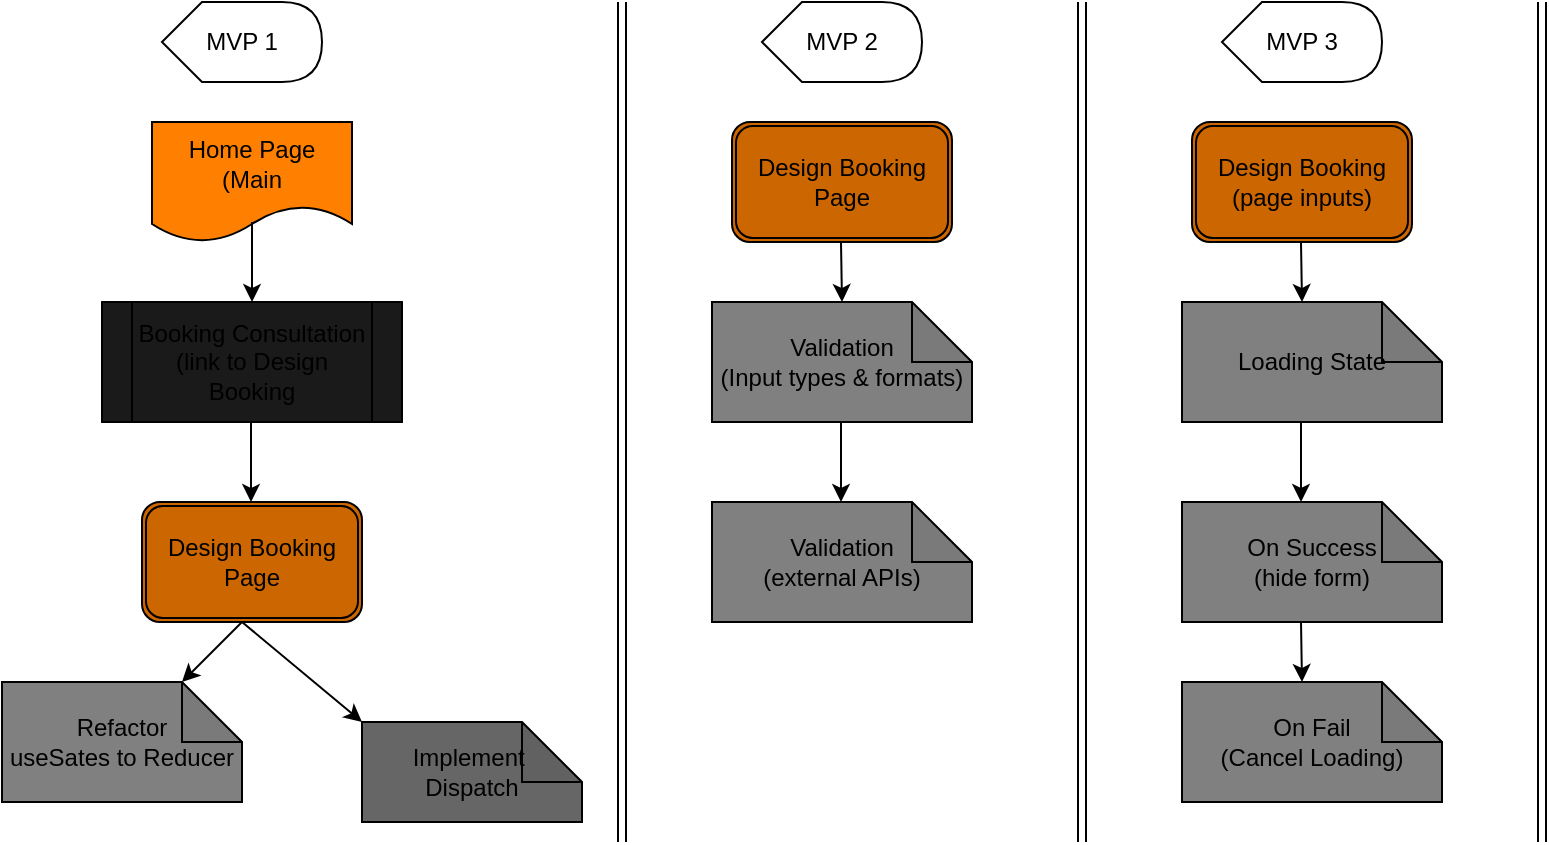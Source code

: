 <mxfile>
    <diagram id="SfX3-IJzyPZDSuB9qDyr" name="Page-1">
        <mxGraphModel dx="982" dy="436" grid="1" gridSize="10" guides="1" tooltips="1" connect="1" arrows="1" fold="1" page="1" pageScale="1" pageWidth="850" pageHeight="1100" math="0" shadow="0">
            <root>
                <mxCell id="0"/>
                <mxCell id="1" parent="0"/>
                <mxCell id="5" value="MVP 1" style="shape=display;whiteSpace=wrap;html=1;" vertex="1" parent="1">
                    <mxGeometry x="100" y="120" width="80" height="40" as="geometry"/>
                </mxCell>
                <mxCell id="6" value="MVP 2" style="shape=display;whiteSpace=wrap;html=1;" vertex="1" parent="1">
                    <mxGeometry x="400" y="120" width="80" height="40" as="geometry"/>
                </mxCell>
                <mxCell id="7" value="MVP 3" style="shape=display;whiteSpace=wrap;html=1;" vertex="1" parent="1">
                    <mxGeometry x="630" y="120" width="80" height="40" as="geometry"/>
                </mxCell>
                <mxCell id="12" value="Home Page &lt;br&gt;(Main" style="shape=document;whiteSpace=wrap;html=1;boundedLbl=1;fillColor=#FF8000;" vertex="1" parent="1">
                    <mxGeometry x="95" y="180" width="100" height="60" as="geometry"/>
                </mxCell>
                <mxCell id="15" value="Booking Consultation&lt;br&gt;(link to Design Booking" style="shape=process;whiteSpace=wrap;html=1;backgroundOutline=1;fillColor=#1A1A1A;" vertex="1" parent="1">
                    <mxGeometry x="70" y="270" width="150" height="60" as="geometry"/>
                </mxCell>
                <mxCell id="17" value="Refactor&lt;br&gt;useSates to Reducer" style="shape=note;whiteSpace=wrap;html=1;backgroundOutline=1;darkOpacity=0.05;fillColor=#808080;" vertex="1" parent="1">
                    <mxGeometry x="20" y="460" width="120" height="60" as="geometry"/>
                </mxCell>
                <mxCell id="19" value="Implement&amp;nbsp;&lt;br&gt;Dispatch" style="shape=note;whiteSpace=wrap;html=1;backgroundOutline=1;darkOpacity=0.05;fillColor=#666666;" vertex="1" parent="1">
                    <mxGeometry x="200" y="480" width="110" height="50" as="geometry"/>
                </mxCell>
                <mxCell id="24" value="" style="edgeStyle=none;orthogonalLoop=1;jettySize=auto;html=1;entryX=0.5;entryY=0;entryDx=0;entryDy=0;" edge="1" parent="1" target="15">
                    <mxGeometry width="100" relative="1" as="geometry">
                        <mxPoint x="145" y="230" as="sourcePoint"/>
                        <mxPoint x="180" y="290" as="targetPoint"/>
                        <Array as="points"/>
                    </mxGeometry>
                </mxCell>
                <mxCell id="25" value="" style="edgeStyle=none;orthogonalLoop=1;jettySize=auto;html=1;entryX=0.5;entryY=0;entryDx=0;entryDy=0;" edge="1" parent="1">
                    <mxGeometry width="100" relative="1" as="geometry">
                        <mxPoint x="144.5" y="330" as="sourcePoint"/>
                        <mxPoint x="144.5" y="370" as="targetPoint"/>
                        <Array as="points"/>
                    </mxGeometry>
                </mxCell>
                <mxCell id="26" value="" style="edgeStyle=none;orthogonalLoop=1;jettySize=auto;html=1;entryX=0.5;entryY=0;entryDx=0;entryDy=0;startArrow=none;" edge="1" parent="1" source="9">
                    <mxGeometry width="100" relative="1" as="geometry">
                        <mxPoint x="180" y="350" as="sourcePoint"/>
                        <mxPoint x="154.5" y="380" as="targetPoint"/>
                        <Array as="points"/>
                    </mxGeometry>
                </mxCell>
                <mxCell id="9" value="Design Booking Page" style="shape=ext;double=1;rounded=1;whiteSpace=wrap;html=1;fillColor=#CC6600;" vertex="1" parent="1">
                    <mxGeometry x="90" y="370" width="110" height="60" as="geometry"/>
                </mxCell>
                <mxCell id="28" value="" style="edgeStyle=none;orthogonalLoop=1;jettySize=auto;html=1;" edge="1" parent="1" target="17">
                    <mxGeometry width="100" relative="1" as="geometry">
                        <mxPoint x="140" y="430" as="sourcePoint"/>
                        <mxPoint x="144.5" y="470" as="targetPoint"/>
                        <Array as="points"/>
                    </mxGeometry>
                </mxCell>
                <mxCell id="29" value="" style="edgeStyle=none;orthogonalLoop=1;jettySize=auto;html=1;entryX=0;entryY=0;entryDx=0;entryDy=0;entryPerimeter=0;" edge="1" parent="1" target="19">
                    <mxGeometry width="100" relative="1" as="geometry">
                        <mxPoint x="140" y="430" as="sourcePoint"/>
                        <mxPoint x="140" y="470" as="targetPoint"/>
                        <Array as="points"/>
                    </mxGeometry>
                </mxCell>
                <mxCell id="30" value="" style="edgeStyle=none;orthogonalLoop=1;jettySize=auto;html=1;endArrow=classic;startArrow=classic;endSize=8;startSize=8;shape=link;" edge="1" parent="1">
                    <mxGeometry width="100" relative="1" as="geometry">
                        <mxPoint x="330" y="120" as="sourcePoint"/>
                        <mxPoint x="330" y="540" as="targetPoint"/>
                        <Array as="points"/>
                    </mxGeometry>
                </mxCell>
                <mxCell id="32" value="Design Booking&lt;br&gt;Page" style="shape=ext;double=1;rounded=1;whiteSpace=wrap;html=1;fillColor=#CC6600;" vertex="1" parent="1">
                    <mxGeometry x="385" y="180" width="110" height="60" as="geometry"/>
                </mxCell>
                <mxCell id="33" value="Validation&lt;br&gt;(Input types &amp;amp; formats)" style="shape=note;whiteSpace=wrap;html=1;backgroundOutline=1;darkOpacity=0.05;fillColor=#808080;" vertex="1" parent="1">
                    <mxGeometry x="375" y="270" width="130" height="60" as="geometry"/>
                </mxCell>
                <mxCell id="34" value="Validation&lt;br&gt;(external APIs)" style="shape=note;whiteSpace=wrap;html=1;backgroundOutline=1;darkOpacity=0.05;fillColor=#808080;" vertex="1" parent="1">
                    <mxGeometry x="375" y="370" width="130" height="60" as="geometry"/>
                </mxCell>
                <mxCell id="35" value="" style="edgeStyle=none;orthogonalLoop=1;jettySize=auto;html=1;endArrow=classic;startArrow=classic;endSize=8;startSize=8;shape=link;" edge="1" parent="1">
                    <mxGeometry width="100" relative="1" as="geometry">
                        <mxPoint x="560" y="120" as="sourcePoint"/>
                        <mxPoint x="560" y="540" as="targetPoint"/>
                        <Array as="points"/>
                    </mxGeometry>
                </mxCell>
                <mxCell id="38" value="" style="edgeStyle=none;orthogonalLoop=1;jettySize=auto;html=1;endArrow=classic;startArrow=classic;endSize=8;startSize=8;shape=link;" edge="1" parent="1">
                    <mxGeometry width="100" relative="1" as="geometry">
                        <mxPoint x="790" y="120" as="sourcePoint"/>
                        <mxPoint x="790" y="540" as="targetPoint"/>
                        <Array as="points"/>
                    </mxGeometry>
                </mxCell>
                <mxCell id="41" value="Design Booking&lt;br&gt;(page inputs)" style="shape=ext;double=1;rounded=1;whiteSpace=wrap;html=1;fillColor=#CC6600;" vertex="1" parent="1">
                    <mxGeometry x="615" y="180" width="110" height="60" as="geometry"/>
                </mxCell>
                <mxCell id="42" value="Loading State" style="shape=note;whiteSpace=wrap;html=1;backgroundOutline=1;darkOpacity=0.05;fillColor=#808080;" vertex="1" parent="1">
                    <mxGeometry x="610" y="270" width="130" height="60" as="geometry"/>
                </mxCell>
                <mxCell id="43" value="On Success&lt;br&gt;(hide form)" style="shape=note;whiteSpace=wrap;html=1;backgroundOutline=1;darkOpacity=0.05;fillColor=#808080;" vertex="1" parent="1">
                    <mxGeometry x="610" y="370" width="130" height="60" as="geometry"/>
                </mxCell>
                <mxCell id="44" value="On Fail&lt;br&gt;(Cancel Loading)" style="shape=note;whiteSpace=wrap;html=1;backgroundOutline=1;darkOpacity=0.05;fillColor=#808080;" vertex="1" parent="1">
                    <mxGeometry x="610" y="460" width="130" height="60" as="geometry"/>
                </mxCell>
                <mxCell id="46" value="" style="edgeStyle=none;orthogonalLoop=1;jettySize=auto;html=1;" edge="1" parent="1">
                    <mxGeometry width="100" relative="1" as="geometry">
                        <mxPoint x="439.5" y="240" as="sourcePoint"/>
                        <mxPoint x="440" y="270" as="targetPoint"/>
                        <Array as="points"/>
                    </mxGeometry>
                </mxCell>
                <mxCell id="47" value="" style="edgeStyle=none;orthogonalLoop=1;jettySize=auto;html=1;entryX=0.5;entryY=0;entryDx=0;entryDy=0;" edge="1" parent="1">
                    <mxGeometry width="100" relative="1" as="geometry">
                        <mxPoint x="439.5" y="330" as="sourcePoint"/>
                        <mxPoint x="439.5" y="370" as="targetPoint"/>
                        <Array as="points"/>
                    </mxGeometry>
                </mxCell>
                <mxCell id="48" value="" style="edgeStyle=none;orthogonalLoop=1;jettySize=auto;html=1;" edge="1" parent="1">
                    <mxGeometry width="100" relative="1" as="geometry">
                        <mxPoint x="669.5" y="240" as="sourcePoint"/>
                        <mxPoint x="670" y="270" as="targetPoint"/>
                        <Array as="points"/>
                    </mxGeometry>
                </mxCell>
                <mxCell id="51" value="" style="edgeStyle=none;orthogonalLoop=1;jettySize=auto;html=1;entryX=0.5;entryY=0;entryDx=0;entryDy=0;" edge="1" parent="1">
                    <mxGeometry width="100" relative="1" as="geometry">
                        <mxPoint x="669.5" y="330" as="sourcePoint"/>
                        <mxPoint x="669.5" y="370" as="targetPoint"/>
                        <Array as="points"/>
                    </mxGeometry>
                </mxCell>
                <mxCell id="52" value="" style="edgeStyle=none;orthogonalLoop=1;jettySize=auto;html=1;" edge="1" parent="1">
                    <mxGeometry width="100" relative="1" as="geometry">
                        <mxPoint x="669.5" y="430" as="sourcePoint"/>
                        <mxPoint x="670" y="460" as="targetPoint"/>
                        <Array as="points"/>
                    </mxGeometry>
                </mxCell>
            </root>
        </mxGraphModel>
    </diagram>
</mxfile>